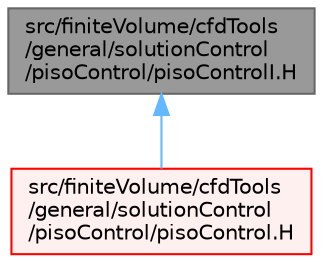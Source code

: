 digraph "src/finiteVolume/cfdTools/general/solutionControl/pisoControl/pisoControlI.H"
{
 // LATEX_PDF_SIZE
  bgcolor="transparent";
  edge [fontname=Helvetica,fontsize=10,labelfontname=Helvetica,labelfontsize=10];
  node [fontname=Helvetica,fontsize=10,shape=box,height=0.2,width=0.4];
  Node1 [id="Node000001",label="src/finiteVolume/cfdTools\l/general/solutionControl\l/pisoControl/pisoControlI.H",height=0.2,width=0.4,color="gray40", fillcolor="grey60", style="filled", fontcolor="black",tooltip=" "];
  Node1 -> Node2 [id="edge1_Node000001_Node000002",dir="back",color="steelblue1",style="solid",tooltip=" "];
  Node2 [id="Node000002",label="src/finiteVolume/cfdTools\l/general/solutionControl\l/pisoControl/pisoControl.H",height=0.2,width=0.4,color="red", fillcolor="#FFF0F0", style="filled",URL="$pisoControl_8H.html",tooltip=" "];
}
